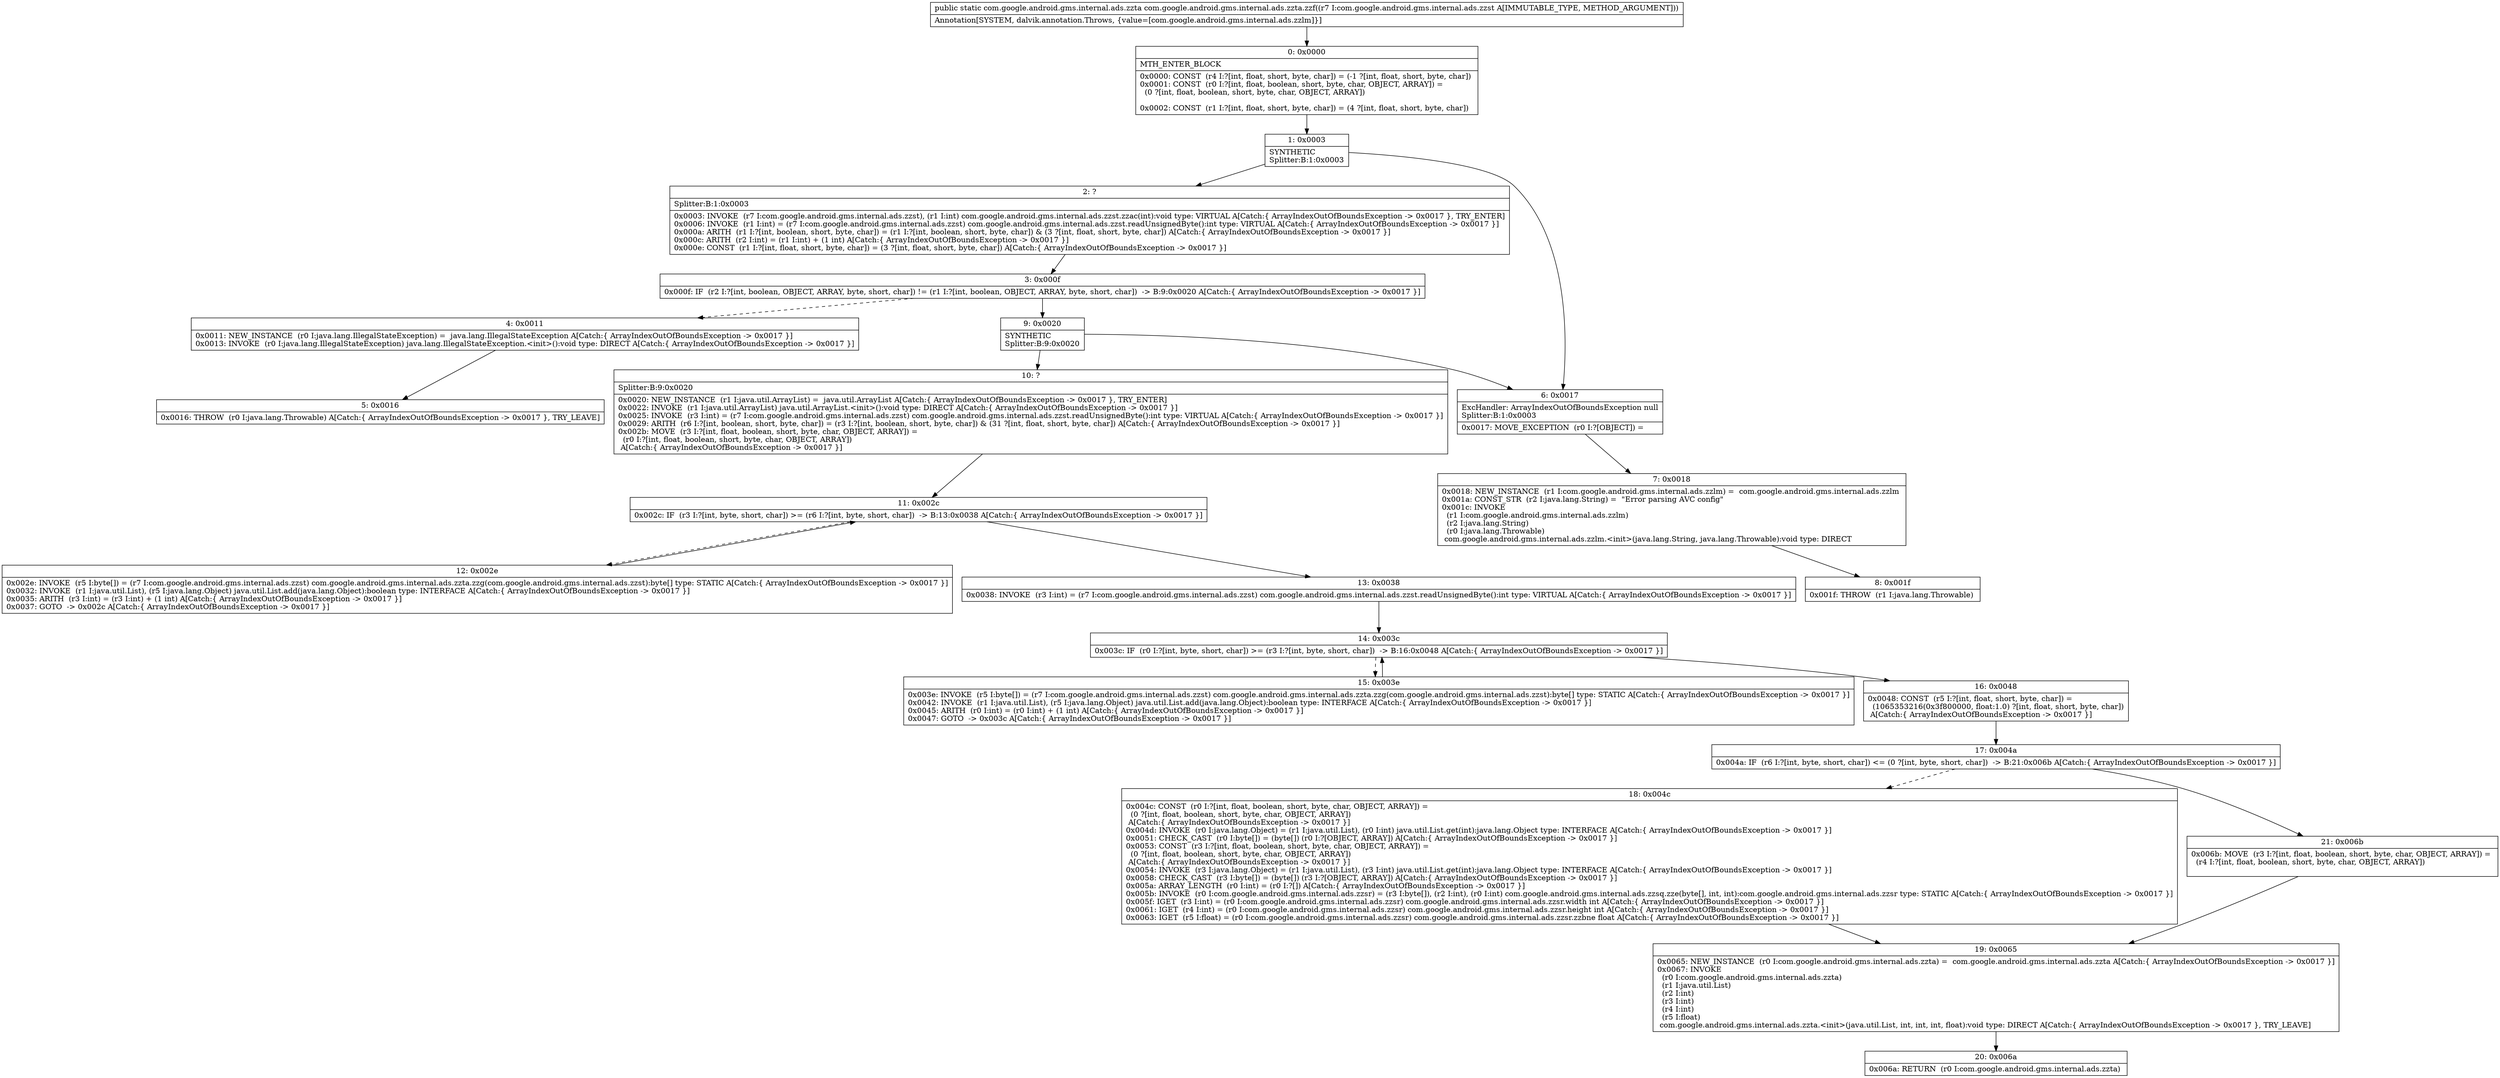 digraph "CFG forcom.google.android.gms.internal.ads.zzta.zzf(Lcom\/google\/android\/gms\/internal\/ads\/zzst;)Lcom\/google\/android\/gms\/internal\/ads\/zzta;" {
Node_0 [shape=record,label="{0\:\ 0x0000|MTH_ENTER_BLOCK\l|0x0000: CONST  (r4 I:?[int, float, short, byte, char]) = (\-1 ?[int, float, short, byte, char]) \l0x0001: CONST  (r0 I:?[int, float, boolean, short, byte, char, OBJECT, ARRAY]) = \l  (0 ?[int, float, boolean, short, byte, char, OBJECT, ARRAY])\l \l0x0002: CONST  (r1 I:?[int, float, short, byte, char]) = (4 ?[int, float, short, byte, char]) \l}"];
Node_1 [shape=record,label="{1\:\ 0x0003|SYNTHETIC\lSplitter:B:1:0x0003\l}"];
Node_2 [shape=record,label="{2\:\ ?|Splitter:B:1:0x0003\l|0x0003: INVOKE  (r7 I:com.google.android.gms.internal.ads.zzst), (r1 I:int) com.google.android.gms.internal.ads.zzst.zzac(int):void type: VIRTUAL A[Catch:\{ ArrayIndexOutOfBoundsException \-\> 0x0017 \}, TRY_ENTER]\l0x0006: INVOKE  (r1 I:int) = (r7 I:com.google.android.gms.internal.ads.zzst) com.google.android.gms.internal.ads.zzst.readUnsignedByte():int type: VIRTUAL A[Catch:\{ ArrayIndexOutOfBoundsException \-\> 0x0017 \}]\l0x000a: ARITH  (r1 I:?[int, boolean, short, byte, char]) = (r1 I:?[int, boolean, short, byte, char]) & (3 ?[int, float, short, byte, char]) A[Catch:\{ ArrayIndexOutOfBoundsException \-\> 0x0017 \}]\l0x000c: ARITH  (r2 I:int) = (r1 I:int) + (1 int) A[Catch:\{ ArrayIndexOutOfBoundsException \-\> 0x0017 \}]\l0x000e: CONST  (r1 I:?[int, float, short, byte, char]) = (3 ?[int, float, short, byte, char]) A[Catch:\{ ArrayIndexOutOfBoundsException \-\> 0x0017 \}]\l}"];
Node_3 [shape=record,label="{3\:\ 0x000f|0x000f: IF  (r2 I:?[int, boolean, OBJECT, ARRAY, byte, short, char]) != (r1 I:?[int, boolean, OBJECT, ARRAY, byte, short, char])  \-\> B:9:0x0020 A[Catch:\{ ArrayIndexOutOfBoundsException \-\> 0x0017 \}]\l}"];
Node_4 [shape=record,label="{4\:\ 0x0011|0x0011: NEW_INSTANCE  (r0 I:java.lang.IllegalStateException) =  java.lang.IllegalStateException A[Catch:\{ ArrayIndexOutOfBoundsException \-\> 0x0017 \}]\l0x0013: INVOKE  (r0 I:java.lang.IllegalStateException) java.lang.IllegalStateException.\<init\>():void type: DIRECT A[Catch:\{ ArrayIndexOutOfBoundsException \-\> 0x0017 \}]\l}"];
Node_5 [shape=record,label="{5\:\ 0x0016|0x0016: THROW  (r0 I:java.lang.Throwable) A[Catch:\{ ArrayIndexOutOfBoundsException \-\> 0x0017 \}, TRY_LEAVE]\l}"];
Node_6 [shape=record,label="{6\:\ 0x0017|ExcHandler: ArrayIndexOutOfBoundsException null\lSplitter:B:1:0x0003\l|0x0017: MOVE_EXCEPTION  (r0 I:?[OBJECT]) =  \l}"];
Node_7 [shape=record,label="{7\:\ 0x0018|0x0018: NEW_INSTANCE  (r1 I:com.google.android.gms.internal.ads.zzlm) =  com.google.android.gms.internal.ads.zzlm \l0x001a: CONST_STR  (r2 I:java.lang.String) =  \"Error parsing AVC config\" \l0x001c: INVOKE  \l  (r1 I:com.google.android.gms.internal.ads.zzlm)\l  (r2 I:java.lang.String)\l  (r0 I:java.lang.Throwable)\l com.google.android.gms.internal.ads.zzlm.\<init\>(java.lang.String, java.lang.Throwable):void type: DIRECT \l}"];
Node_8 [shape=record,label="{8\:\ 0x001f|0x001f: THROW  (r1 I:java.lang.Throwable) \l}"];
Node_9 [shape=record,label="{9\:\ 0x0020|SYNTHETIC\lSplitter:B:9:0x0020\l}"];
Node_10 [shape=record,label="{10\:\ ?|Splitter:B:9:0x0020\l|0x0020: NEW_INSTANCE  (r1 I:java.util.ArrayList) =  java.util.ArrayList A[Catch:\{ ArrayIndexOutOfBoundsException \-\> 0x0017 \}, TRY_ENTER]\l0x0022: INVOKE  (r1 I:java.util.ArrayList) java.util.ArrayList.\<init\>():void type: DIRECT A[Catch:\{ ArrayIndexOutOfBoundsException \-\> 0x0017 \}]\l0x0025: INVOKE  (r3 I:int) = (r7 I:com.google.android.gms.internal.ads.zzst) com.google.android.gms.internal.ads.zzst.readUnsignedByte():int type: VIRTUAL A[Catch:\{ ArrayIndexOutOfBoundsException \-\> 0x0017 \}]\l0x0029: ARITH  (r6 I:?[int, boolean, short, byte, char]) = (r3 I:?[int, boolean, short, byte, char]) & (31 ?[int, float, short, byte, char]) A[Catch:\{ ArrayIndexOutOfBoundsException \-\> 0x0017 \}]\l0x002b: MOVE  (r3 I:?[int, float, boolean, short, byte, char, OBJECT, ARRAY]) = \l  (r0 I:?[int, float, boolean, short, byte, char, OBJECT, ARRAY])\l A[Catch:\{ ArrayIndexOutOfBoundsException \-\> 0x0017 \}]\l}"];
Node_11 [shape=record,label="{11\:\ 0x002c|0x002c: IF  (r3 I:?[int, byte, short, char]) \>= (r6 I:?[int, byte, short, char])  \-\> B:13:0x0038 A[Catch:\{ ArrayIndexOutOfBoundsException \-\> 0x0017 \}]\l}"];
Node_12 [shape=record,label="{12\:\ 0x002e|0x002e: INVOKE  (r5 I:byte[]) = (r7 I:com.google.android.gms.internal.ads.zzst) com.google.android.gms.internal.ads.zzta.zzg(com.google.android.gms.internal.ads.zzst):byte[] type: STATIC A[Catch:\{ ArrayIndexOutOfBoundsException \-\> 0x0017 \}]\l0x0032: INVOKE  (r1 I:java.util.List), (r5 I:java.lang.Object) java.util.List.add(java.lang.Object):boolean type: INTERFACE A[Catch:\{ ArrayIndexOutOfBoundsException \-\> 0x0017 \}]\l0x0035: ARITH  (r3 I:int) = (r3 I:int) + (1 int) A[Catch:\{ ArrayIndexOutOfBoundsException \-\> 0x0017 \}]\l0x0037: GOTO  \-\> 0x002c A[Catch:\{ ArrayIndexOutOfBoundsException \-\> 0x0017 \}]\l}"];
Node_13 [shape=record,label="{13\:\ 0x0038|0x0038: INVOKE  (r3 I:int) = (r7 I:com.google.android.gms.internal.ads.zzst) com.google.android.gms.internal.ads.zzst.readUnsignedByte():int type: VIRTUAL A[Catch:\{ ArrayIndexOutOfBoundsException \-\> 0x0017 \}]\l}"];
Node_14 [shape=record,label="{14\:\ 0x003c|0x003c: IF  (r0 I:?[int, byte, short, char]) \>= (r3 I:?[int, byte, short, char])  \-\> B:16:0x0048 A[Catch:\{ ArrayIndexOutOfBoundsException \-\> 0x0017 \}]\l}"];
Node_15 [shape=record,label="{15\:\ 0x003e|0x003e: INVOKE  (r5 I:byte[]) = (r7 I:com.google.android.gms.internal.ads.zzst) com.google.android.gms.internal.ads.zzta.zzg(com.google.android.gms.internal.ads.zzst):byte[] type: STATIC A[Catch:\{ ArrayIndexOutOfBoundsException \-\> 0x0017 \}]\l0x0042: INVOKE  (r1 I:java.util.List), (r5 I:java.lang.Object) java.util.List.add(java.lang.Object):boolean type: INTERFACE A[Catch:\{ ArrayIndexOutOfBoundsException \-\> 0x0017 \}]\l0x0045: ARITH  (r0 I:int) = (r0 I:int) + (1 int) A[Catch:\{ ArrayIndexOutOfBoundsException \-\> 0x0017 \}]\l0x0047: GOTO  \-\> 0x003c A[Catch:\{ ArrayIndexOutOfBoundsException \-\> 0x0017 \}]\l}"];
Node_16 [shape=record,label="{16\:\ 0x0048|0x0048: CONST  (r5 I:?[int, float, short, byte, char]) = \l  (1065353216(0x3f800000, float:1.0) ?[int, float, short, byte, char])\l A[Catch:\{ ArrayIndexOutOfBoundsException \-\> 0x0017 \}]\l}"];
Node_17 [shape=record,label="{17\:\ 0x004a|0x004a: IF  (r6 I:?[int, byte, short, char]) \<= (0 ?[int, byte, short, char])  \-\> B:21:0x006b A[Catch:\{ ArrayIndexOutOfBoundsException \-\> 0x0017 \}]\l}"];
Node_18 [shape=record,label="{18\:\ 0x004c|0x004c: CONST  (r0 I:?[int, float, boolean, short, byte, char, OBJECT, ARRAY]) = \l  (0 ?[int, float, boolean, short, byte, char, OBJECT, ARRAY])\l A[Catch:\{ ArrayIndexOutOfBoundsException \-\> 0x0017 \}]\l0x004d: INVOKE  (r0 I:java.lang.Object) = (r1 I:java.util.List), (r0 I:int) java.util.List.get(int):java.lang.Object type: INTERFACE A[Catch:\{ ArrayIndexOutOfBoundsException \-\> 0x0017 \}]\l0x0051: CHECK_CAST  (r0 I:byte[]) = (byte[]) (r0 I:?[OBJECT, ARRAY]) A[Catch:\{ ArrayIndexOutOfBoundsException \-\> 0x0017 \}]\l0x0053: CONST  (r3 I:?[int, float, boolean, short, byte, char, OBJECT, ARRAY]) = \l  (0 ?[int, float, boolean, short, byte, char, OBJECT, ARRAY])\l A[Catch:\{ ArrayIndexOutOfBoundsException \-\> 0x0017 \}]\l0x0054: INVOKE  (r3 I:java.lang.Object) = (r1 I:java.util.List), (r3 I:int) java.util.List.get(int):java.lang.Object type: INTERFACE A[Catch:\{ ArrayIndexOutOfBoundsException \-\> 0x0017 \}]\l0x0058: CHECK_CAST  (r3 I:byte[]) = (byte[]) (r3 I:?[OBJECT, ARRAY]) A[Catch:\{ ArrayIndexOutOfBoundsException \-\> 0x0017 \}]\l0x005a: ARRAY_LENGTH  (r0 I:int) = (r0 I:?[]) A[Catch:\{ ArrayIndexOutOfBoundsException \-\> 0x0017 \}]\l0x005b: INVOKE  (r0 I:com.google.android.gms.internal.ads.zzsr) = (r3 I:byte[]), (r2 I:int), (r0 I:int) com.google.android.gms.internal.ads.zzsq.zze(byte[], int, int):com.google.android.gms.internal.ads.zzsr type: STATIC A[Catch:\{ ArrayIndexOutOfBoundsException \-\> 0x0017 \}]\l0x005f: IGET  (r3 I:int) = (r0 I:com.google.android.gms.internal.ads.zzsr) com.google.android.gms.internal.ads.zzsr.width int A[Catch:\{ ArrayIndexOutOfBoundsException \-\> 0x0017 \}]\l0x0061: IGET  (r4 I:int) = (r0 I:com.google.android.gms.internal.ads.zzsr) com.google.android.gms.internal.ads.zzsr.height int A[Catch:\{ ArrayIndexOutOfBoundsException \-\> 0x0017 \}]\l0x0063: IGET  (r5 I:float) = (r0 I:com.google.android.gms.internal.ads.zzsr) com.google.android.gms.internal.ads.zzsr.zzbne float A[Catch:\{ ArrayIndexOutOfBoundsException \-\> 0x0017 \}]\l}"];
Node_19 [shape=record,label="{19\:\ 0x0065|0x0065: NEW_INSTANCE  (r0 I:com.google.android.gms.internal.ads.zzta) =  com.google.android.gms.internal.ads.zzta A[Catch:\{ ArrayIndexOutOfBoundsException \-\> 0x0017 \}]\l0x0067: INVOKE  \l  (r0 I:com.google.android.gms.internal.ads.zzta)\l  (r1 I:java.util.List)\l  (r2 I:int)\l  (r3 I:int)\l  (r4 I:int)\l  (r5 I:float)\l com.google.android.gms.internal.ads.zzta.\<init\>(java.util.List, int, int, int, float):void type: DIRECT A[Catch:\{ ArrayIndexOutOfBoundsException \-\> 0x0017 \}, TRY_LEAVE]\l}"];
Node_20 [shape=record,label="{20\:\ 0x006a|0x006a: RETURN  (r0 I:com.google.android.gms.internal.ads.zzta) \l}"];
Node_21 [shape=record,label="{21\:\ 0x006b|0x006b: MOVE  (r3 I:?[int, float, boolean, short, byte, char, OBJECT, ARRAY]) = \l  (r4 I:?[int, float, boolean, short, byte, char, OBJECT, ARRAY])\l \l}"];
MethodNode[shape=record,label="{public static com.google.android.gms.internal.ads.zzta com.google.android.gms.internal.ads.zzta.zzf((r7 I:com.google.android.gms.internal.ads.zzst A[IMMUTABLE_TYPE, METHOD_ARGUMENT]))  | Annotation[SYSTEM, dalvik.annotation.Throws, \{value=[com.google.android.gms.internal.ads.zzlm]\}]\l}"];
MethodNode -> Node_0;
Node_0 -> Node_1;
Node_1 -> Node_2;
Node_1 -> Node_6;
Node_2 -> Node_3;
Node_3 -> Node_4[style=dashed];
Node_3 -> Node_9;
Node_4 -> Node_5;
Node_6 -> Node_7;
Node_7 -> Node_8;
Node_9 -> Node_10;
Node_9 -> Node_6;
Node_10 -> Node_11;
Node_11 -> Node_12[style=dashed];
Node_11 -> Node_13;
Node_12 -> Node_11;
Node_13 -> Node_14;
Node_14 -> Node_15[style=dashed];
Node_14 -> Node_16;
Node_15 -> Node_14;
Node_16 -> Node_17;
Node_17 -> Node_18[style=dashed];
Node_17 -> Node_21;
Node_18 -> Node_19;
Node_19 -> Node_20;
Node_21 -> Node_19;
}

